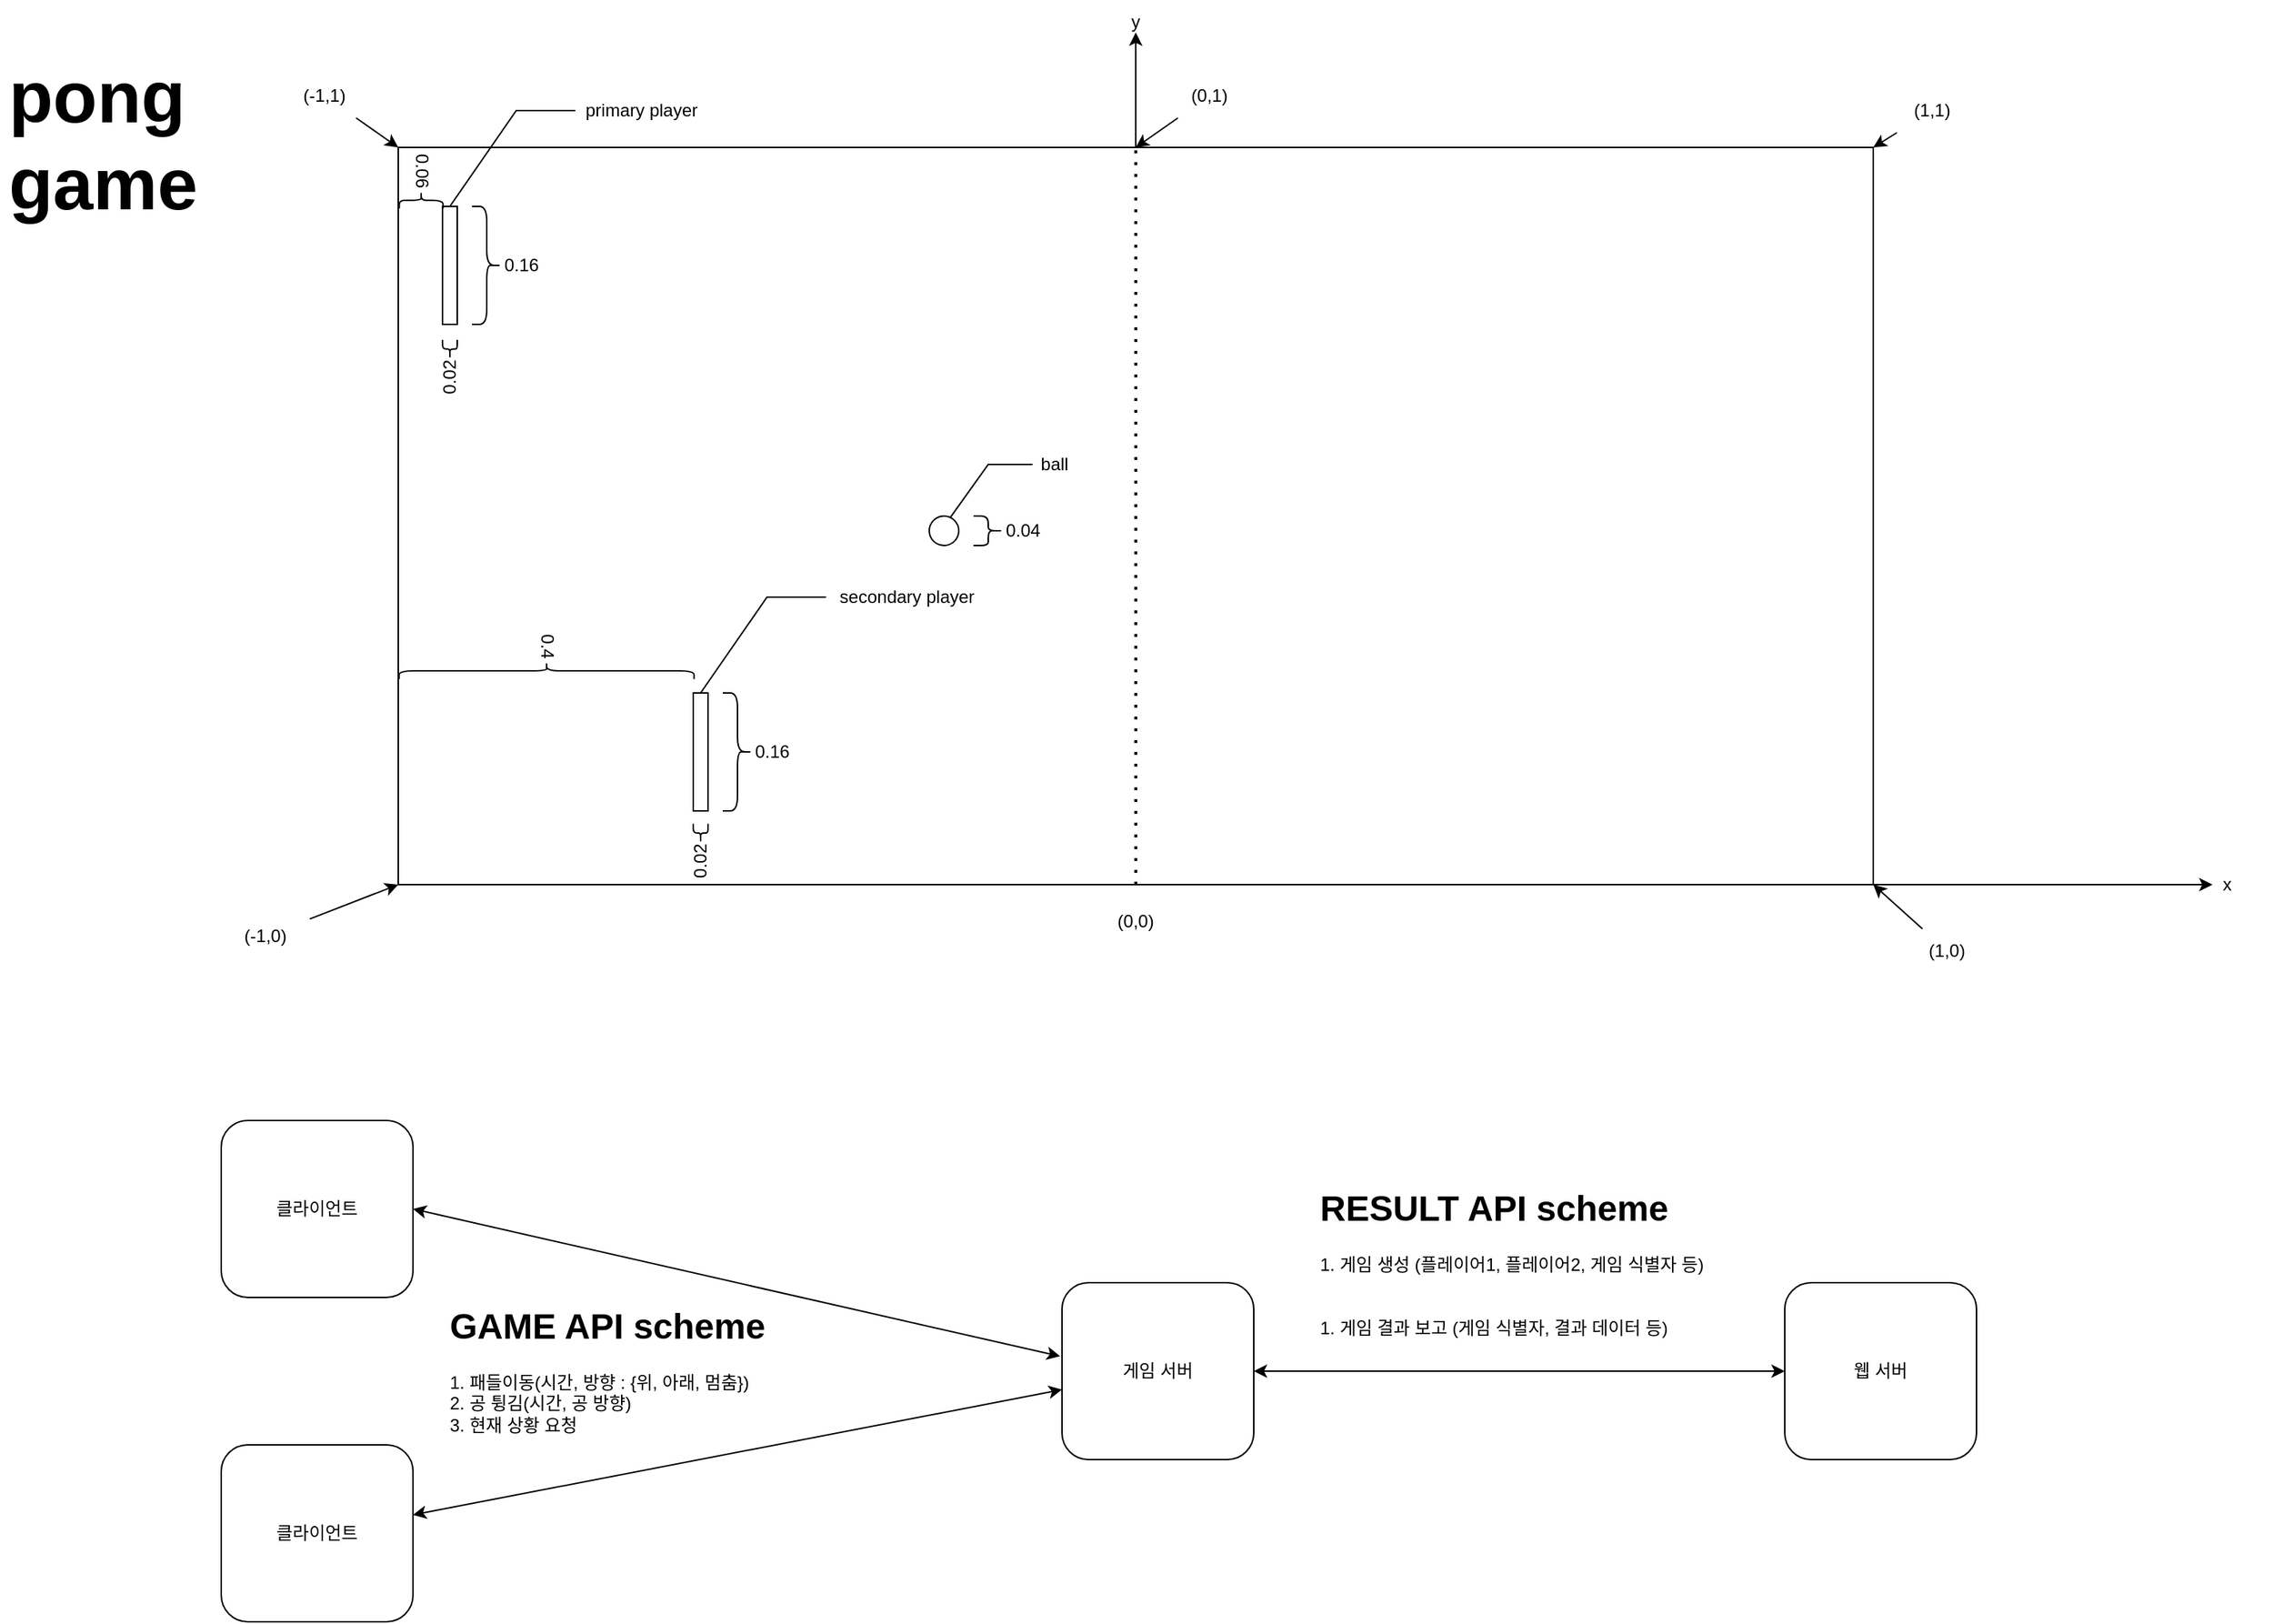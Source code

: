 <mxfile>
    <diagram id="X9YFU1M3zQTbdFv3TltE" name="pong 게임">
        <mxGraphModel dx="2534" dy="1231" grid="1" gridSize="10" guides="1" tooltips="1" connect="1" arrows="1" fold="1" page="1" pageScale="1" pageWidth="1600" pageHeight="1200" background="none" math="0" shadow="0">
            <root>
                <mxCell id="0"/>
                <mxCell id="1" parent="0"/>
                <mxCell id="3" value="" style="rounded=0;whiteSpace=wrap;html=1;container=1;collapsible=0;expand=0;resizable=0;rotatable=0;movable=0;" parent="1" vertex="1">
                    <mxGeometry x="300" y="100" width="1000" height="500" as="geometry">
                        <mxRectangle x="270" y="120" width="50" height="40" as="alternateBounds"/>
                    </mxGeometry>
                </mxCell>
                <mxCell id="6" value="" style="ellipse;whiteSpace=wrap;html=1;aspect=fixed;fillColor=#FFFFFF;" parent="3" vertex="1">
                    <mxGeometry x="360" y="250" width="20" height="20" as="geometry"/>
                </mxCell>
                <mxCell id="25" value="" style="rounded=0;whiteSpace=wrap;html=1;fillColor=#FFFFFF;" parent="3" vertex="1">
                    <mxGeometry x="30" y="40" width="10" height="80" as="geometry"/>
                </mxCell>
                <mxCell id="27" value="0.16" style="shape=curlyBracket;whiteSpace=wrap;html=1;rounded=1;flipH=1;labelPosition=right;verticalLabelPosition=middle;align=left;verticalAlign=middle;fillColor=#FFFFFF;" parent="3" vertex="1">
                    <mxGeometry x="50" y="40" width="20" height="80" as="geometry"/>
                </mxCell>
                <mxCell id="28" value="0.02" style="shape=curlyBracket;whiteSpace=wrap;html=1;rounded=1;labelPosition=left;verticalLabelPosition=middle;align=right;verticalAlign=middle;fillColor=#FFFFFF;rotation=-90;rotatable=1;enumerate=0;" parent="3" vertex="1">
                    <mxGeometry x="28.75" y="131.75" width="12.5" height="10" as="geometry"/>
                </mxCell>
                <mxCell id="30" value="0.04" style="shape=curlyBracket;whiteSpace=wrap;html=1;rounded=1;flipH=1;labelPosition=right;verticalLabelPosition=middle;align=left;verticalAlign=middle;fillColor=#FFFFFF;" parent="3" vertex="1">
                    <mxGeometry x="390" y="250" width="20" height="20" as="geometry"/>
                </mxCell>
                <mxCell id="34" value="0.06&lt;br&gt;" style="shape=curlyBracket;whiteSpace=wrap;html=1;rounded=1;labelPosition=left;verticalLabelPosition=middle;align=right;verticalAlign=middle;fillColor=#FFFFFF;rotation=90;rotatable=1;enumerate=0;" parent="3" vertex="1">
                    <mxGeometry x="9.96" y="21.01" width="11.16" height="29.69" as="geometry"/>
                </mxCell>
                <mxCell id="38" value="" style="rounded=0;whiteSpace=wrap;html=1;fillColor=#FFFFFF;" parent="3" vertex="1">
                    <mxGeometry x="200" y="370" width="10" height="80" as="geometry"/>
                </mxCell>
                <mxCell id="40" style="edgeStyle=none;html=1;entryX=0.5;entryY=0;entryDx=0;entryDy=0;endArrow=none;endFill=0;rounded=0;" parent="3" source="41" edge="1">
                    <mxGeometry relative="1" as="geometry">
                        <mxPoint x="205" y="370" as="targetPoint"/>
                        <Array as="points">
                            <mxPoint x="250" y="305"/>
                        </Array>
                    </mxGeometry>
                </mxCell>
                <mxCell id="41" value="secondary player" style="text;html=1;strokeColor=none;fillColor=none;align=center;verticalAlign=middle;whiteSpace=wrap;rounded=0;" parent="3" vertex="1">
                    <mxGeometry x="290" y="290" width="110" height="30" as="geometry"/>
                </mxCell>
                <mxCell id="42" value="0.16" style="shape=curlyBracket;whiteSpace=wrap;html=1;rounded=1;flipH=1;labelPosition=right;verticalLabelPosition=middle;align=left;verticalAlign=middle;fillColor=#FFFFFF;" parent="3" vertex="1">
                    <mxGeometry x="220" y="370" width="20" height="80" as="geometry"/>
                </mxCell>
                <mxCell id="43" value="0.02" style="shape=curlyBracket;whiteSpace=wrap;html=1;rounded=1;labelPosition=left;verticalLabelPosition=middle;align=right;verticalAlign=middle;fillColor=#FFFFFF;rotation=-90;rotatable=0;enumerate=0;expand=0;resizable=0;recursiveResize=1;cloneable=1;" parent="3" vertex="1">
                    <mxGeometry x="198.75" y="460" width="12.5" height="10" as="geometry"/>
                </mxCell>
                <mxCell id="45" value="0.4" style="shape=curlyBracket;whiteSpace=wrap;html=1;rounded=1;labelPosition=left;verticalLabelPosition=middle;align=right;verticalAlign=middle;fillColor=#FFFFFF;rotation=90;rotatable=1;enumerate=0;" parent="3" vertex="1">
                    <mxGeometry x="95" y="255" width="11.16" height="200" as="geometry"/>
                </mxCell>
                <mxCell id="46" style="edgeStyle=none;html=1;entryX=0.712;entryY=0.054;entryDx=0;entryDy=0;endArrow=none;endFill=0;rounded=0;entryPerimeter=0;" parent="3" source="47" target="6" edge="1">
                    <mxGeometry relative="1" as="geometry">
                        <mxPoint x="370" y="250" as="targetPoint"/>
                        <Array as="points">
                            <mxPoint x="400" y="215"/>
                        </Array>
                    </mxGeometry>
                </mxCell>
                <mxCell id="47" value="ball" style="text;html=1;strokeColor=none;fillColor=none;align=center;verticalAlign=middle;whiteSpace=wrap;rounded=0;" parent="3" vertex="1">
                    <mxGeometry x="430" y="200" width="30" height="30" as="geometry"/>
                </mxCell>
                <mxCell id="5" value="" style="endArrow=none;dashed=1;html=1;dashPattern=1 3;strokeWidth=2;exitX=0.5;exitY=1;exitDx=0;exitDy=0;entryX=0.5;entryY=0;entryDx=0;entryDy=0;" parent="1" source="3" target="3" edge="1">
                    <mxGeometry width="50" height="50" relative="1" as="geometry">
                        <mxPoint x="770" y="350" as="sourcePoint"/>
                        <mxPoint x="1210" y="690" as="targetPoint"/>
                    </mxGeometry>
                </mxCell>
                <mxCell id="9" style="edgeStyle=none;html=1;entryX=0;entryY=1;entryDx=0;entryDy=0;" parent="1" source="8" target="3" edge="1">
                    <mxGeometry relative="1" as="geometry"/>
                </mxCell>
                <mxCell id="8" value="(-1,0)" style="text;html=1;strokeColor=none;fillColor=none;align=center;verticalAlign=middle;whiteSpace=wrap;rounded=0;" parent="1" vertex="1">
                    <mxGeometry x="180" y="620" width="60" height="30" as="geometry"/>
                </mxCell>
                <mxCell id="10" value="(0,0)" style="text;html=1;strokeColor=none;fillColor=none;align=center;verticalAlign=middle;whiteSpace=wrap;rounded=0;" parent="1" vertex="1">
                    <mxGeometry x="770" y="610" width="60" height="30" as="geometry"/>
                </mxCell>
                <mxCell id="11" value="" style="endArrow=classic;html=1;exitX=0.5;exitY=1;exitDx=0;exitDy=0;" parent="1" source="3" edge="1">
                    <mxGeometry width="50" height="50" relative="1" as="geometry">
                        <mxPoint x="770" y="360" as="sourcePoint"/>
                        <mxPoint x="1530" y="600" as="targetPoint"/>
                    </mxGeometry>
                </mxCell>
                <mxCell id="12" value="" style="endArrow=classic;html=1;exitX=0.5;exitY=0;exitDx=0;exitDy=0;" parent="1" source="3" edge="1">
                    <mxGeometry width="50" height="50" relative="1" as="geometry">
                        <mxPoint x="810" y="610" as="sourcePoint"/>
                        <mxPoint x="800" y="22" as="targetPoint"/>
                    </mxGeometry>
                </mxCell>
                <mxCell id="13" value="x" style="text;html=1;strokeColor=none;fillColor=none;align=center;verticalAlign=middle;whiteSpace=wrap;rounded=0;" parent="1" vertex="1">
                    <mxGeometry x="1510" y="585" width="60" height="30" as="geometry"/>
                </mxCell>
                <mxCell id="14" value="y" style="text;html=1;strokeColor=none;fillColor=none;align=center;verticalAlign=middle;whiteSpace=wrap;rounded=0;" parent="1" vertex="1">
                    <mxGeometry x="770" width="60" height="30" as="geometry"/>
                </mxCell>
                <mxCell id="23" style="edgeStyle=none;html=1;entryX=1;entryY=0;entryDx=0;entryDy=0;" parent="1" source="15" target="3" edge="1">
                    <mxGeometry relative="1" as="geometry"/>
                </mxCell>
                <mxCell id="15" value="(1,1)" style="text;html=1;strokeColor=none;fillColor=none;align=center;verticalAlign=middle;whiteSpace=wrap;rounded=0;" parent="1" vertex="1">
                    <mxGeometry x="1310" y="60" width="60" height="30" as="geometry"/>
                </mxCell>
                <mxCell id="24" style="edgeStyle=none;html=1;entryX=0;entryY=0;entryDx=0;entryDy=0;" parent="1" source="16" target="3" edge="1">
                    <mxGeometry relative="1" as="geometry"/>
                </mxCell>
                <mxCell id="16" value="(-1,1)" style="text;html=1;strokeColor=none;fillColor=none;align=center;verticalAlign=middle;whiteSpace=wrap;rounded=0;" parent="1" vertex="1">
                    <mxGeometry x="220" y="50" width="60" height="30" as="geometry"/>
                </mxCell>
                <mxCell id="18" style="edgeStyle=none;html=1;" parent="1" source="17" edge="1">
                    <mxGeometry relative="1" as="geometry">
                        <mxPoint x="1300" y="600" as="targetPoint"/>
                    </mxGeometry>
                </mxCell>
                <mxCell id="17" value="(1,0)" style="text;html=1;strokeColor=none;fillColor=none;align=center;verticalAlign=middle;whiteSpace=wrap;rounded=0;" parent="1" vertex="1">
                    <mxGeometry x="1320" y="630" width="60" height="30" as="geometry"/>
                </mxCell>
                <mxCell id="20" style="edgeStyle=none;html=1;" parent="1" source="19" edge="1">
                    <mxGeometry relative="1" as="geometry">
                        <mxPoint x="800" y="100" as="targetPoint"/>
                    </mxGeometry>
                </mxCell>
                <mxCell id="19" value="(0,1)" style="text;html=1;strokeColor=none;fillColor=none;align=center;verticalAlign=middle;whiteSpace=wrap;rounded=0;" parent="1" vertex="1">
                    <mxGeometry x="820" y="50" width="60" height="30" as="geometry"/>
                </mxCell>
                <mxCell id="37" style="edgeStyle=none;html=1;entryX=0.5;entryY=0;entryDx=0;entryDy=0;endArrow=none;endFill=0;rounded=0;" parent="1" source="36" target="25" edge="1">
                    <mxGeometry relative="1" as="geometry">
                        <Array as="points">
                            <mxPoint x="380" y="75"/>
                        </Array>
                    </mxGeometry>
                </mxCell>
                <mxCell id="36" value="primary player" style="text;html=1;strokeColor=none;fillColor=none;align=center;verticalAlign=middle;whiteSpace=wrap;rounded=0;" parent="1" vertex="1">
                    <mxGeometry x="420" y="60" width="90" height="30" as="geometry"/>
                </mxCell>
                <mxCell id="60" value="&lt;h1&gt;GAME API scheme&lt;/h1&gt;&lt;div&gt;1. 패들이동(시간, 방향 : {위, 아래, 멈춤})&lt;/div&gt;&lt;div&gt;2. 공 튕김(시간, 공 방향)&lt;/div&gt;&lt;div&gt;3. 현재 상황 요청&lt;/div&gt;&lt;div&gt;&lt;br&gt;&lt;/div&gt;" style="text;html=1;strokeColor=none;fillColor=none;spacing=5;spacingTop=-20;whiteSpace=wrap;overflow=hidden;rounded=0;" parent="1" vertex="1">
                    <mxGeometry x="330" y="880" width="250" height="120" as="geometry"/>
                </mxCell>
                <mxCell id="61" value="클라이언트" style="rounded=1;whiteSpace=wrap;html=1;" parent="1" vertex="1">
                    <mxGeometry x="180" y="760" width="130" height="120" as="geometry"/>
                </mxCell>
                <mxCell id="62" style="edgeStyle=none;html=1;entryX=0;entryY=0.5;entryDx=0;entryDy=0;startArrow=classic;startFill=1;" parent="1" source="63" target="64" edge="1">
                    <mxGeometry relative="1" as="geometry"/>
                </mxCell>
                <mxCell id="63" value="게임 서버" style="rounded=1;whiteSpace=wrap;html=1;" parent="1" vertex="1">
                    <mxGeometry x="750" y="870" width="130" height="120" as="geometry"/>
                </mxCell>
                <mxCell id="64" value="웹 서버" style="rounded=1;whiteSpace=wrap;html=1;" parent="1" vertex="1">
                    <mxGeometry x="1240" y="870" width="130" height="120" as="geometry"/>
                </mxCell>
                <mxCell id="65" style="edgeStyle=none;html=1;startArrow=classic;startFill=1;" parent="1" source="66" target="63" edge="1">
                    <mxGeometry relative="1" as="geometry"/>
                </mxCell>
                <mxCell id="66" value="클라이언트" style="rounded=1;whiteSpace=wrap;html=1;" parent="1" vertex="1">
                    <mxGeometry x="180" y="980" width="130" height="120" as="geometry"/>
                </mxCell>
                <mxCell id="67" style="edgeStyle=none;html=1;startArrow=classic;startFill=1;exitX=1;exitY=0.5;exitDx=0;exitDy=0;entryX=-0.01;entryY=0.416;entryDx=0;entryDy=0;entryPerimeter=0;" parent="1" source="61" target="63" edge="1">
                    <mxGeometry relative="1" as="geometry">
                        <mxPoint x="320" y="1037.456" as="sourcePoint"/>
                        <mxPoint x="760" y="952.544" as="targetPoint"/>
                    </mxGeometry>
                </mxCell>
                <mxCell id="68" value="&lt;h1&gt;RESULT API scheme&lt;/h1&gt;&lt;div&gt;1. 게임 생성 (플레이어1, 플레이어2, 게임 식별자 등)&lt;/div&gt;&lt;div&gt;&lt;br&gt;&lt;/div&gt;&lt;div&gt;&lt;br&gt;&lt;/div&gt;&lt;div&gt;1. 게임 결과 보고 (게임 식별자, 결과 데이터 등)&lt;/div&gt;" style="text;html=1;strokeColor=none;fillColor=none;spacing=5;spacingTop=-20;whiteSpace=wrap;overflow=hidden;rounded=0;" parent="1" vertex="1">
                    <mxGeometry x="920" y="800" width="290" height="120" as="geometry"/>
                </mxCell>
                <mxCell id="69" value="&lt;font style=&quot;font-size: 49px;&quot;&gt;&lt;b&gt;pong&lt;br&gt;game&lt;/b&gt;&lt;/font&gt;" style="text;strokeColor=none;fillColor=none;align=left;verticalAlign=middle;spacingLeft=4;spacingRight=4;overflow=hidden;points=[[0,0.5],[1,0.5]];portConstraint=eastwest;rotatable=0;whiteSpace=wrap;html=1;" parent="1" vertex="1">
                    <mxGeometry x="30" y="20" width="150" height="150" as="geometry"/>
                </mxCell>
            </root>
        </mxGraphModel>
    </diagram>
    <diagram id="ca_aAwq-7KcnAU3wva2U" name="페이지-2">
        <mxGraphModel dx="1774" dy="862" grid="1" gridSize="10" guides="1" tooltips="1" connect="1" arrows="1" fold="1" page="1" pageScale="1" pageWidth="1600" pageHeight="1200" math="0" shadow="0">
            <root>
                <mxCell id="0"/>
                <mxCell id="1" parent="0"/>
                <mxCell id="wrJQAMFwZ7wzQ0r5Eu7k-1" value="&lt;font style=&quot;font-size: 49px;&quot;&gt;&lt;b&gt;pong game&lt;br&gt;상태 다이어그램&lt;br&gt;&lt;/b&gt;&lt;/font&gt;" style="text;strokeColor=none;fillColor=none;align=left;verticalAlign=middle;spacingLeft=4;spacingRight=4;overflow=hidden;points=[[0,0.5],[1,0.5]];portConstraint=eastwest;rotatable=0;whiteSpace=wrap;html=1;" parent="1" vertex="1">
                    <mxGeometry x="30" y="20" width="330" height="150" as="geometry"/>
                </mxCell>
                <mxCell id="wrJQAMFwZ7wzQ0r5Eu7k-6" value="게임 서버" style="rounded=0;whiteSpace=wrap;html=1;fontSize=19;container=1;collapsible=0;align=left;verticalAlign=top;horizontal=1;" parent="1" vertex="1">
                    <mxGeometry x="580" y="260" width="530" height="500" as="geometry"/>
                </mxCell>
                <mxCell id="Sps-kp6j8fGS_Ys6VKAJ-1" value="게임 진행" style="rounded=1;whiteSpace=wrap;html=1;" parent="wrJQAMFwZ7wzQ0r5Eu7k-6" vertex="1">
                    <mxGeometry x="205.161" y="172.727" width="102.581" height="63.636" as="geometry"/>
                </mxCell>
                <mxCell id="wrJQAMFwZ7wzQ0r5Eu7k-2" value="게임 준비" style="rounded=1;whiteSpace=wrap;html=1;" parent="wrJQAMFwZ7wzQ0r5Eu7k-6" vertex="1">
                    <mxGeometry x="34.194" y="172.727" width="102.581" height="63.636" as="geometry"/>
                </mxCell>
                <mxCell id="wrJQAMFwZ7wzQ0r5Eu7k-3" value="게임 완료" style="rounded=1;whiteSpace=wrap;html=1;" parent="wrJQAMFwZ7wzQ0r5Eu7k-6" vertex="1">
                    <mxGeometry x="384.677" y="172.727" width="102.581" height="63.636" as="geometry"/>
                </mxCell>
                <mxCell id="wrJQAMFwZ7wzQ0r5Eu7k-4" value="게임 일시중지" style="rounded=1;whiteSpace=wrap;html=1;" parent="wrJQAMFwZ7wzQ0r5Eu7k-6" vertex="1">
                    <mxGeometry x="205.161" y="295.455" width="102.581" height="63.636" as="geometry"/>
                </mxCell>
                <mxCell id="wrJQAMFwZ7wzQ0r5Eu7k-7" value="게임 서버" style="rounded=0;whiteSpace=wrap;html=1;fontSize=19;container=1;collapsible=0;align=left;verticalAlign=top;horizontal=1;" parent="1" vertex="1">
                    <mxGeometry x="20" y="260" width="530" height="500" as="geometry"/>
                </mxCell>
                <mxCell id="wrJQAMFwZ7wzQ0r5Eu7k-8" value="게임 진행" style="rounded=1;whiteSpace=wrap;html=1;" parent="wrJQAMFwZ7wzQ0r5Eu7k-7" vertex="1">
                    <mxGeometry x="205.161" y="172.727" width="102.581" height="63.636" as="geometry"/>
                </mxCell>
                <mxCell id="wrJQAMFwZ7wzQ0r5Eu7k-9" value="게임 준비" style="rounded=1;whiteSpace=wrap;html=1;" parent="wrJQAMFwZ7wzQ0r5Eu7k-7" vertex="1">
                    <mxGeometry x="34.194" y="172.727" width="102.581" height="63.636" as="geometry"/>
                </mxCell>
                <mxCell id="wrJQAMFwZ7wzQ0r5Eu7k-10" value="게임 완료" style="rounded=1;whiteSpace=wrap;html=1;" parent="wrJQAMFwZ7wzQ0r5Eu7k-7" vertex="1">
                    <mxGeometry x="384.677" y="172.727" width="102.581" height="63.636" as="geometry"/>
                </mxCell>
                <mxCell id="wrJQAMFwZ7wzQ0r5Eu7k-11" value="게임 일시중지" style="rounded=1;whiteSpace=wrap;html=1;" parent="wrJQAMFwZ7wzQ0r5Eu7k-7" vertex="1">
                    <mxGeometry x="205.161" y="295.455" width="102.581" height="63.636" as="geometry"/>
                </mxCell>
                <mxCell id="wrJQAMFwZ7wzQ0r5Eu7k-12" value="웹서버" style="rounded=0;whiteSpace=wrap;html=1;fontSize=19;container=1;collapsible=0;align=left;verticalAlign=top;horizontal=1;" parent="1" vertex="1">
                    <mxGeometry x="1130" y="260" width="530" height="500" as="geometry"/>
                </mxCell>
                <mxCell id="wrJQAMFwZ7wzQ0r5Eu7k-14" value="게임 생성" style="rounded=1;whiteSpace=wrap;html=1;" parent="wrJQAMFwZ7wzQ0r5Eu7k-12" vertex="1">
                    <mxGeometry x="34.194" y="172.727" width="102.581" height="63.636" as="geometry"/>
                </mxCell>
                <mxCell id="wrJQAMFwZ7wzQ0r5Eu7k-16" value="게임 종료" style="rounded=1;whiteSpace=wrap;html=1;" parent="wrJQAMFwZ7wzQ0r5Eu7k-12" vertex="1">
                    <mxGeometry x="34.191" y="295.455" width="102.581" height="63.636" as="geometry"/>
                </mxCell>
            </root>
        </mxGraphModel>
    </diagram>
    <diagram id="cKjNJEI_JPijRERl9RBU" name="pong game 좌표계">
        <mxGraphModel dx="1774" dy="862" grid="1" gridSize="10" guides="1" tooltips="1" connect="1" arrows="1" fold="1" page="1" pageScale="1" pageWidth="1600" pageHeight="1200" math="0" shadow="0">
            <root>
                <mxCell id="0"/>
                <mxCell id="1" parent="0"/>
                <mxCell id="5qYnqCfXjX5k3qRVBmzN-1" value="&lt;font style=&quot;font-size: 49px;&quot;&gt;&lt;b&gt;pong game&lt;br&gt;좌표계&lt;br&gt;&lt;/b&gt;&lt;/font&gt;" style="text;strokeColor=none;fillColor=none;align=left;verticalAlign=middle;spacingLeft=4;spacingRight=4;overflow=hidden;points=[[0,0.5],[1,0.5]];portConstraint=eastwest;rotatable=0;whiteSpace=wrap;html=1;" parent="1" vertex="1">
                    <mxGeometry x="30" y="20" width="330" height="150" as="geometry"/>
                </mxCell>
                <mxCell id="LkHLdnh0RMzw2wmdkYhH-1" value="x" style="text;html=1;strokeColor=none;fillColor=none;align=center;verticalAlign=middle;whiteSpace=wrap;rounded=0;fontSize=34;" parent="1" vertex="1">
                    <mxGeometry x="1470" y="495" width="60" height="45" as="geometry"/>
                </mxCell>
                <mxCell id="LkHLdnh0RMzw2wmdkYhH-2" value="y" style="text;html=1;strokeColor=none;fillColor=none;align=center;verticalAlign=middle;whiteSpace=wrap;rounded=0;fontSize=34;" parent="1" vertex="1">
                    <mxGeometry x="730" y="25" width="60" height="50" as="geometry"/>
                </mxCell>
                <mxCell id="LkHLdnh0RMzw2wmdkYhH-3" value="" style="rounded=0;whiteSpace=wrap;html=1;fontSize=19;labelBackgroundColor=none;fillColor=#403152;fillStyle=solid;container=1;collapsible=0;strokeWidth=3;perimeterSpacing=0;" parent="1" vertex="1">
                    <mxGeometry x="680" y="440" width="160" height="80" as="geometry"/>
                </mxCell>
                <mxCell id="LkHLdnh0RMzw2wmdkYhH-4" value="" style="rounded=0;whiteSpace=wrap;html=1;labelBackgroundColor=none;fillStyle=solid;fontSize=19;fillColor=#DBD9DA;gradientColor=none;" parent="LkHLdnh0RMzw2wmdkYhH-3" vertex="1">
                    <mxGeometry x="10" y="10" width="10" height="30" as="geometry"/>
                </mxCell>
                <mxCell id="LkHLdnh0RMzw2wmdkYhH-5" value="" style="ellipse;whiteSpace=wrap;html=1;aspect=fixed;labelBackgroundColor=none;fillStyle=solid;fontSize=19;fillColor=#DBD9DA;gradientColor=none;" parent="LkHLdnh0RMzw2wmdkYhH-3" vertex="1">
                    <mxGeometry x="100" y="60" width="10" height="10" as="geometry"/>
                </mxCell>
                <mxCell id="LkHLdnh0RMzw2wmdkYhH-6" value="" style="rounded=0;whiteSpace=wrap;html=1;labelBackgroundColor=none;fillStyle=solid;fontSize=19;fillColor=#DB9398;gradientColor=none;" parent="LkHLdnh0RMzw2wmdkYhH-3" vertex="1">
                    <mxGeometry x="140" y="25" width="10" height="30" as="geometry"/>
                </mxCell>
                <mxCell id="LkHLdnh0RMzw2wmdkYhH-7" value="" style="rounded=0;whiteSpace=wrap;html=1;fontSize=19;labelBackgroundColor=none;fillColor=#693567;fillStyle=hatch;container=1;collapsible=0;strokeWidth=3;" parent="1" vertex="1">
                    <mxGeometry x="680" y="520" width="160" height="80" as="geometry"/>
                </mxCell>
                <mxCell id="LkHLdnh0RMzw2wmdkYhH-8" value="" style="rounded=0;whiteSpace=wrap;html=1;labelBackgroundColor=none;fillStyle=solid;fontSize=19;fillColor=#DBD9DA;gradientColor=none;" parent="LkHLdnh0RMzw2wmdkYhH-7" vertex="1">
                    <mxGeometry x="10" y="40" width="10" height="30.0" as="geometry"/>
                </mxCell>
                <mxCell id="LkHLdnh0RMzw2wmdkYhH-9" value="" style="ellipse;whiteSpace=wrap;html=1;aspect=fixed;labelBackgroundColor=none;fillStyle=solid;fontSize=19;fillColor=#DBD9DA;gradientColor=none;" parent="LkHLdnh0RMzw2wmdkYhH-7" vertex="1">
                    <mxGeometry x="100" y="10.0" width="9.375" height="9.375" as="geometry"/>
                </mxCell>
                <mxCell id="LkHLdnh0RMzw2wmdkYhH-10" value="" style="rounded=0;whiteSpace=wrap;html=1;labelBackgroundColor=none;fillStyle=solid;fontSize=19;fillColor=#DB9398;gradientColor=none;" parent="LkHLdnh0RMzw2wmdkYhH-7" vertex="1">
                    <mxGeometry x="140" y="25.0" width="10" height="30.0" as="geometry"/>
                </mxCell>
                <mxCell id="LkHLdnh0RMzw2wmdkYhH-319" value="O" style="text;html=1;strokeColor=none;fillColor=none;align=center;verticalAlign=middle;whiteSpace=wrap;rounded=0;labelBackgroundColor=none;fillStyle=solid;fontSize=31;" parent="LkHLdnh0RMzw2wmdkYhH-7" vertex="1">
                    <mxGeometry x="40" y="-0.31" width="40" height="40.31" as="geometry"/>
                </mxCell>
                <mxCell id="LkHLdnh0RMzw2wmdkYhH-180" value="" style="rounded=0;whiteSpace=wrap;html=1;fontSize=19;labelBackgroundColor=none;fillColor=#8F5069;fillStyle=hatch;container=1;collapsible=0;" parent="1" vertex="1">
                    <mxGeometry x="680" y="280" width="160" height="80" as="geometry"/>
                </mxCell>
                <mxCell id="LkHLdnh0RMzw2wmdkYhH-181" value="" style="rounded=0;whiteSpace=wrap;html=1;labelBackgroundColor=none;fillStyle=solid;fontSize=19;fillColor=#DBD9DA;gradientColor=none;" parent="LkHLdnh0RMzw2wmdkYhH-180" vertex="1">
                    <mxGeometry x="10" y="10" width="10" height="30" as="geometry"/>
                </mxCell>
                <mxCell id="LkHLdnh0RMzw2wmdkYhH-182" value="" style="ellipse;whiteSpace=wrap;html=1;aspect=fixed;labelBackgroundColor=none;fillStyle=solid;fontSize=19;fillColor=#DBD9DA;gradientColor=none;" parent="LkHLdnh0RMzw2wmdkYhH-180" vertex="1">
                    <mxGeometry x="100" y="60" width="10" height="10" as="geometry"/>
                </mxCell>
                <mxCell id="LkHLdnh0RMzw2wmdkYhH-183" value="" style="rounded=0;whiteSpace=wrap;html=1;labelBackgroundColor=none;fillStyle=solid;fontSize=19;fillColor=#dc9398;gradientColor=none;" parent="LkHLdnh0RMzw2wmdkYhH-180" vertex="1">
                    <mxGeometry x="140" y="25" width="10" height="30" as="geometry"/>
                </mxCell>
                <mxCell id="LkHLdnh0RMzw2wmdkYhH-184" value="" style="rounded=0;whiteSpace=wrap;html=1;fontSize=19;labelBackgroundColor=none;fillColor=#8F5069;fillStyle=hatch;container=1;collapsible=0;" parent="1" vertex="1">
                    <mxGeometry x="680" y="360" width="160" height="80" as="geometry"/>
                </mxCell>
                <mxCell id="LkHLdnh0RMzw2wmdkYhH-185" value="" style="rounded=0;whiteSpace=wrap;html=1;labelBackgroundColor=none;fillStyle=solid;fontSize=19;fillColor=#DBD9DA;gradientColor=none;" parent="LkHLdnh0RMzw2wmdkYhH-184" vertex="1">
                    <mxGeometry x="10" y="40" width="10" height="30.0" as="geometry"/>
                </mxCell>
                <mxCell id="LkHLdnh0RMzw2wmdkYhH-186" value="" style="ellipse;whiteSpace=wrap;html=1;aspect=fixed;labelBackgroundColor=none;fillStyle=solid;fontSize=19;fillColor=#DBD9DA;gradientColor=none;" parent="LkHLdnh0RMzw2wmdkYhH-184" vertex="1">
                    <mxGeometry x="100" y="10.0" width="9.375" height="9.375" as="geometry"/>
                </mxCell>
                <mxCell id="LkHLdnh0RMzw2wmdkYhH-187" value="" style="rounded=0;whiteSpace=wrap;html=1;labelBackgroundColor=none;fillStyle=solid;fontSize=19;fillColor=#dc9398;gradientColor=none;" parent="LkHLdnh0RMzw2wmdkYhH-184" vertex="1">
                    <mxGeometry x="140" y="25.0" width="10" height="30.0" as="geometry"/>
                </mxCell>
                <mxCell id="LkHLdnh0RMzw2wmdkYhH-230" value="" style="rounded=0;whiteSpace=wrap;html=1;fontSize=19;labelBackgroundColor=none;fillColor=#8F5069;fillStyle=hatch;container=1;collapsible=0;" parent="1" vertex="1">
                    <mxGeometry x="680" y="600" width="160" height="80" as="geometry"/>
                </mxCell>
                <mxCell id="LkHLdnh0RMzw2wmdkYhH-231" value="" style="rounded=0;whiteSpace=wrap;html=1;labelBackgroundColor=none;fillStyle=solid;fontSize=19;fillColor=#DBD9DA;gradientColor=none;" parent="LkHLdnh0RMzw2wmdkYhH-230" vertex="1">
                    <mxGeometry x="10" y="10" width="10" height="30" as="geometry"/>
                </mxCell>
                <mxCell id="LkHLdnh0RMzw2wmdkYhH-232" value="" style="ellipse;whiteSpace=wrap;html=1;aspect=fixed;labelBackgroundColor=none;fillStyle=solid;fontSize=19;fillColor=#DBD9DA;gradientColor=none;" parent="LkHLdnh0RMzw2wmdkYhH-230" vertex="1">
                    <mxGeometry x="100" y="60" width="10" height="10" as="geometry"/>
                </mxCell>
                <mxCell id="LkHLdnh0RMzw2wmdkYhH-233" value="" style="rounded=0;whiteSpace=wrap;html=1;labelBackgroundColor=none;fillStyle=solid;fontSize=19;fillColor=#dc9398;gradientColor=none;" parent="LkHLdnh0RMzw2wmdkYhH-230" vertex="1">
                    <mxGeometry x="140" y="25" width="10" height="30" as="geometry"/>
                </mxCell>
                <mxCell id="LkHLdnh0RMzw2wmdkYhH-234" value="" style="rounded=0;whiteSpace=wrap;html=1;fontSize=19;labelBackgroundColor=none;fillColor=#8F5069;fillStyle=hatch;container=1;collapsible=0;" parent="1" vertex="1">
                    <mxGeometry x="680" y="680" width="160" height="80" as="geometry"/>
                </mxCell>
                <mxCell id="LkHLdnh0RMzw2wmdkYhH-235" value="" style="rounded=0;whiteSpace=wrap;html=1;labelBackgroundColor=none;fillStyle=solid;fontSize=19;fillColor=#DBD9DA;gradientColor=none;" parent="LkHLdnh0RMzw2wmdkYhH-234" vertex="1">
                    <mxGeometry x="10" y="40" width="10" height="30.0" as="geometry"/>
                </mxCell>
                <mxCell id="LkHLdnh0RMzw2wmdkYhH-236" value="" style="ellipse;whiteSpace=wrap;html=1;aspect=fixed;labelBackgroundColor=none;fillStyle=solid;fontSize=19;fillColor=#DBD9DA;gradientColor=none;" parent="LkHLdnh0RMzw2wmdkYhH-234" vertex="1">
                    <mxGeometry x="100" y="10.0" width="9.375" height="9.375" as="geometry"/>
                </mxCell>
                <mxCell id="LkHLdnh0RMzw2wmdkYhH-237" value="" style="rounded=0;whiteSpace=wrap;html=1;labelBackgroundColor=none;fillStyle=solid;fontSize=19;fillColor=#dc9398;gradientColor=none;" parent="LkHLdnh0RMzw2wmdkYhH-234" vertex="1">
                    <mxGeometry x="140" y="25.0" width="10" height="30.0" as="geometry"/>
                </mxCell>
                <mxCell id="LkHLdnh0RMzw2wmdkYhH-318" value="" style="endArrow=classic;html=1;fontSize=19;entryX=0;entryY=0;entryDx=0;entryDy=0;exitX=0;exitY=0.5;exitDx=0;exitDy=0;" parent="1" source="LkHLdnh0RMzw2wmdkYhH-320" edge="1">
                    <mxGeometry width="50" height="50" relative="1" as="geometry">
                        <mxPoint x="1270" y="630" as="sourcePoint"/>
                        <mxPoint x="840" y="520.0" as="targetPoint"/>
                    </mxGeometry>
                </mxCell>
                <mxCell id="LkHLdnh0RMzw2wmdkYhH-320" value="(1,0)" style="text;html=1;strokeColor=none;fillColor=none;align=center;verticalAlign=middle;whiteSpace=wrap;rounded=0;labelBackgroundColor=none;fillStyle=solid;fontSize=31;" parent="1" vertex="1">
                    <mxGeometry x="1250" y="680" width="60" height="30" as="geometry"/>
                </mxCell>
                <mxCell id="LkHLdnh0RMzw2wmdkYhH-322" style="edgeStyle=none;html=1;entryX=1;entryY=0;entryDx=0;entryDy=0;strokeWidth=1;fontSize=31;" parent="1" source="LkHLdnh0RMzw2wmdkYhH-321" target="LkHLdnh0RMzw2wmdkYhH-3" edge="1">
                    <mxGeometry relative="1" as="geometry"/>
                </mxCell>
                <mxCell id="LkHLdnh0RMzw2wmdkYhH-321" value="(1,1)" style="text;html=1;strokeColor=none;fillColor=none;align=center;verticalAlign=middle;whiteSpace=wrap;rounded=0;labelBackgroundColor=none;fillStyle=solid;fontSize=31;" parent="1" vertex="1">
                    <mxGeometry x="970" y="110" width="60" height="30" as="geometry"/>
                </mxCell>
                <mxCell id="Eylq4QDpo2vBUsd32Ho0-1" style="edgeStyle=none;html=1;entryX=0;entryY=0;entryDx=0;entryDy=0;strokeWidth=1;fontSize=34;" parent="1" source="LkHLdnh0RMzw2wmdkYhH-323" target="LkHLdnh0RMzw2wmdkYhH-3" edge="1">
                    <mxGeometry relative="1" as="geometry"/>
                </mxCell>
                <mxCell id="LkHLdnh0RMzw2wmdkYhH-323" value="(-1,1)" style="text;html=1;strokeColor=none;fillColor=none;align=center;verticalAlign=middle;whiteSpace=wrap;rounded=0;labelBackgroundColor=none;fillStyle=solid;fontSize=31;" parent="1" vertex="1">
                    <mxGeometry x="210" y="210" width="60" height="30" as="geometry"/>
                </mxCell>
                <mxCell id="LkHLdnh0RMzw2wmdkYhH-326" style="edgeStyle=none;html=1;entryX=1;entryY=0;entryDx=0;entryDy=0;strokeWidth=1;fontSize=31;" parent="1" source="LkHLdnh0RMzw2wmdkYhH-325" edge="1">
                    <mxGeometry relative="1" as="geometry">
                        <mxPoint x="680" y="520.0" as="targetPoint"/>
                    </mxGeometry>
                </mxCell>
                <mxCell id="LkHLdnh0RMzw2wmdkYhH-325" value="(-1,0)" style="text;html=1;strokeColor=none;fillColor=none;align=center;verticalAlign=middle;whiteSpace=wrap;rounded=0;labelBackgroundColor=none;fillStyle=solid;fontSize=31;" parent="1" vertex="1">
                    <mxGeometry x="200" y="610" width="60" height="30" as="geometry"/>
                </mxCell>
                <mxCell id="5qYnqCfXjX5k3qRVBmzN-2" value="" style="endArrow=classic;html=1;fontSize=19;startArrow=none;strokeWidth=3;" parent="1" edge="1">
                    <mxGeometry width="50" height="50" relative="1" as="geometry">
                        <mxPoint x="760" y="840" as="sourcePoint"/>
                        <mxPoint x="760" y="80" as="targetPoint"/>
                    </mxGeometry>
                </mxCell>
                <mxCell id="5qYnqCfXjX5k3qRVBmzN-3" value="" style="endArrow=classic;html=1;fontSize=19;strokeWidth=3;" parent="1" edge="1">
                    <mxGeometry width="50" height="50" relative="1" as="geometry">
                        <mxPoint x="40" y="520" as="sourcePoint"/>
                        <mxPoint x="1480" y="520" as="targetPoint"/>
                    </mxGeometry>
                </mxCell>
                <mxCell id="LkHLdnh0RMzw2wmdkYhH-327" value="" style="rounded=0;whiteSpace=wrap;html=1;fontSize=19;labelBackgroundColor=none;fillColor=#8F5069;fillStyle=hatch;container=1;collapsible=0;" parent="1" vertex="1">
                    <mxGeometry x="1250" y="990" width="160" height="80" as="geometry"/>
                </mxCell>
                <mxCell id="LkHLdnh0RMzw2wmdkYhH-328" value="" style="rounded=0;whiteSpace=wrap;html=1;labelBackgroundColor=none;fillStyle=solid;fontSize=19;fillColor=#DBD9DA;gradientColor=none;" parent="LkHLdnh0RMzw2wmdkYhH-327" vertex="1">
                    <mxGeometry x="10" y="10" width="10" height="30" as="geometry"/>
                </mxCell>
                <mxCell id="LkHLdnh0RMzw2wmdkYhH-329" value="" style="ellipse;whiteSpace=wrap;html=1;aspect=fixed;labelBackgroundColor=none;fillStyle=solid;fontSize=19;fillColor=#DBD9DA;gradientColor=none;" parent="LkHLdnh0RMzw2wmdkYhH-327" vertex="1">
                    <mxGeometry x="100" y="60" width="10" height="10" as="geometry"/>
                </mxCell>
                <mxCell id="LkHLdnh0RMzw2wmdkYhH-330" value="" style="rounded=0;whiteSpace=wrap;html=1;labelBackgroundColor=none;fillStyle=solid;fontSize=19;fillColor=#dc9398;gradientColor=none;" parent="LkHLdnh0RMzw2wmdkYhH-327" vertex="1">
                    <mxGeometry x="140" y="25" width="10" height="30" as="geometry"/>
                </mxCell>
                <mxCell id="LkHLdnh0RMzw2wmdkYhH-331" value="" style="rounded=0;whiteSpace=wrap;html=1;fontSize=19;labelBackgroundColor=none;fillColor=#8F5069;fillStyle=hatch;container=1;collapsible=0;" parent="1" vertex="1">
                    <mxGeometry x="1250" y="1070" width="160" height="80" as="geometry"/>
                </mxCell>
                <mxCell id="LkHLdnh0RMzw2wmdkYhH-332" value="" style="rounded=0;whiteSpace=wrap;html=1;labelBackgroundColor=none;fillStyle=solid;fontSize=19;fillColor=#DBD9DA;gradientColor=none;" parent="LkHLdnh0RMzw2wmdkYhH-331" vertex="1">
                    <mxGeometry x="10" y="40" width="10" height="30.0" as="geometry"/>
                </mxCell>
                <mxCell id="LkHLdnh0RMzw2wmdkYhH-333" value="" style="ellipse;whiteSpace=wrap;html=1;aspect=fixed;labelBackgroundColor=none;fillStyle=solid;fontSize=19;fillColor=#DBD9DA;gradientColor=none;" parent="LkHLdnh0RMzw2wmdkYhH-331" vertex="1">
                    <mxGeometry x="100" y="10.0" width="9.375" height="9.375" as="geometry"/>
                </mxCell>
                <mxCell id="LkHLdnh0RMzw2wmdkYhH-334" value="" style="rounded=0;whiteSpace=wrap;html=1;labelBackgroundColor=none;fillStyle=solid;fontSize=19;fillColor=#dc9398;gradientColor=none;" parent="LkHLdnh0RMzw2wmdkYhH-331" vertex="1">
                    <mxGeometry x="140" y="25.0" width="10" height="30.0" as="geometry"/>
                </mxCell>
                <mxCell id="LkHLdnh0RMzw2wmdkYhH-335" value="" style="rounded=0;whiteSpace=wrap;html=1;fontSize=19;labelBackgroundColor=none;fillColor=#8F5069;fillStyle=hatch;container=1;collapsible=0;" parent="1" vertex="1">
                    <mxGeometry x="1410" y="990" width="160" height="80" as="geometry"/>
                </mxCell>
                <mxCell id="LkHLdnh0RMzw2wmdkYhH-336" value="" style="rounded=0;whiteSpace=wrap;html=1;labelBackgroundColor=none;fillStyle=solid;fontSize=19;fillColor=#DBD9DA;gradientColor=none;" parent="LkHLdnh0RMzw2wmdkYhH-335" vertex="1">
                    <mxGeometry x="140" y="10" width="10" height="30" as="geometry"/>
                </mxCell>
                <mxCell id="LkHLdnh0RMzw2wmdkYhH-337" value="" style="ellipse;whiteSpace=wrap;html=1;aspect=fixed;labelBackgroundColor=none;fillStyle=solid;fontSize=19;fillColor=#DBD9DA;gradientColor=none;" parent="LkHLdnh0RMzw2wmdkYhH-335" vertex="1">
                    <mxGeometry x="60" y="60" width="10" height="10" as="geometry"/>
                </mxCell>
                <mxCell id="LkHLdnh0RMzw2wmdkYhH-338" value="" style="rounded=0;whiteSpace=wrap;html=1;labelBackgroundColor=none;fillStyle=solid;fontSize=19;fillColor=#dc9398;gradientColor=none;" parent="LkHLdnh0RMzw2wmdkYhH-335" vertex="1">
                    <mxGeometry x="10" y="25" width="10" height="30" as="geometry"/>
                </mxCell>
                <mxCell id="LkHLdnh0RMzw2wmdkYhH-339" value="" style="rounded=0;whiteSpace=wrap;html=1;fontSize=19;labelBackgroundColor=none;fillColor=#8F5069;fillStyle=hatch;container=1;collapsible=0;" parent="1" vertex="1">
                    <mxGeometry x="1410" y="1070" width="160" height="80" as="geometry"/>
                </mxCell>
                <mxCell id="LkHLdnh0RMzw2wmdkYhH-340" value="" style="rounded=0;whiteSpace=wrap;html=1;labelBackgroundColor=none;fillStyle=solid;fontSize=19;fillColor=#DBD9DA;gradientColor=none;" parent="LkHLdnh0RMzw2wmdkYhH-339" vertex="1">
                    <mxGeometry x="140" y="40" width="10" height="30.0" as="geometry"/>
                </mxCell>
                <mxCell id="LkHLdnh0RMzw2wmdkYhH-341" value="" style="ellipse;whiteSpace=wrap;html=1;aspect=fixed;labelBackgroundColor=none;fillStyle=solid;fontSize=19;fillColor=#DBD9DA;gradientColor=none;" parent="LkHLdnh0RMzw2wmdkYhH-339" vertex="1">
                    <mxGeometry x="60" y="10.0" width="9.375" height="9.375" as="geometry"/>
                </mxCell>
                <mxCell id="LkHLdnh0RMzw2wmdkYhH-342" value="" style="rounded=0;whiteSpace=wrap;html=1;labelBackgroundColor=none;fillStyle=solid;fontSize=19;fillColor=#dc9398;gradientColor=none;" parent="LkHLdnh0RMzw2wmdkYhH-339" vertex="1">
                    <mxGeometry x="10" y="25.0" width="10" height="30.0" as="geometry"/>
                </mxCell>
            </root>
        </mxGraphModel>
    </diagram>
    <diagram name="pong game 좌표계 : 공의 이동방향 " id="9zDRe7eZPIrnCutnycpC">
        <mxGraphModel dx="1774" dy="862" grid="1" gridSize="10" guides="1" tooltips="1" connect="1" arrows="1" fold="1" page="1" pageScale="1" pageWidth="1600" pageHeight="1200" math="1" shadow="0">
            <root>
                <mxCell id="1CqgnF9wyETxFuR-4U4P-0"/>
                <mxCell id="1CqgnF9wyETxFuR-4U4P-1" parent="1CqgnF9wyETxFuR-4U4P-0"/>
                <mxCell id="1CqgnF9wyETxFuR-4U4P-2" value="&lt;font style=&quot;font-size: 49px;&quot;&gt;&lt;b&gt;pong game&lt;br&gt;좌표계&lt;br&gt;&lt;/b&gt;&lt;/font&gt;" style="text;strokeColor=none;fillColor=none;align=left;verticalAlign=middle;spacingLeft=4;spacingRight=4;overflow=hidden;points=[[0,0.5],[1,0.5]];portConstraint=eastwest;rotatable=0;whiteSpace=wrap;html=1;" parent="1CqgnF9wyETxFuR-4U4P-1" vertex="1">
                    <mxGeometry x="30" y="20" width="330" height="150" as="geometry"/>
                </mxCell>
                <mxCell id="1CqgnF9wyETxFuR-4U4P-3" value="x" style="text;html=1;strokeColor=none;fillColor=none;align=center;verticalAlign=middle;whiteSpace=wrap;rounded=0;fontSize=34;" parent="1CqgnF9wyETxFuR-4U4P-1" vertex="1">
                    <mxGeometry x="1470" y="495" width="60" height="45" as="geometry"/>
                </mxCell>
                <mxCell id="1CqgnF9wyETxFuR-4U4P-4" value="y" style="text;html=1;strokeColor=none;fillColor=none;align=center;verticalAlign=middle;whiteSpace=wrap;rounded=0;fontSize=34;" parent="1CqgnF9wyETxFuR-4U4P-1" vertex="1">
                    <mxGeometry x="730" y="25" width="60" height="50" as="geometry"/>
                </mxCell>
                <mxCell id="1CqgnF9wyETxFuR-4U4P-5" value="" style="rounded=0;whiteSpace=wrap;html=1;fontSize=19;labelBackgroundColor=none;fillColor=#403152;fillStyle=solid;container=1;collapsible=0;strokeWidth=3;perimeterSpacing=0;" parent="1CqgnF9wyETxFuR-4U4P-1" vertex="1">
                    <mxGeometry x="680" y="440" width="160" height="80" as="geometry"/>
                </mxCell>
                <mxCell id="1CqgnF9wyETxFuR-4U4P-6" value="" style="rounded=0;whiteSpace=wrap;html=1;labelBackgroundColor=none;fillStyle=solid;fontSize=19;fillColor=#DBD9DA;gradientColor=none;" parent="1CqgnF9wyETxFuR-4U4P-5" vertex="1">
                    <mxGeometry x="10" y="10" width="10" height="30" as="geometry"/>
                </mxCell>
                <mxCell id="1CqgnF9wyETxFuR-4U4P-7" value="" style="ellipse;whiteSpace=wrap;html=1;aspect=fixed;labelBackgroundColor=none;fillStyle=solid;fontSize=19;fillColor=#DBD9DA;gradientColor=none;" parent="1CqgnF9wyETxFuR-4U4P-5" vertex="1">
                    <mxGeometry x="100" y="60" width="10" height="10" as="geometry"/>
                </mxCell>
                <mxCell id="1CqgnF9wyETxFuR-4U4P-8" value="" style="rounded=0;whiteSpace=wrap;html=1;labelBackgroundColor=none;fillStyle=solid;fontSize=19;fillColor=#DB9398;gradientColor=none;" parent="1CqgnF9wyETxFuR-4U4P-5" vertex="1">
                    <mxGeometry x="140" y="25" width="10" height="30" as="geometry"/>
                </mxCell>
                <mxCell id="nTQUU7vzK2jOdyaDlmm1-16" style="edgeStyle=none;html=1;strokeWidth=1;fontSize=34;" parent="1CqgnF9wyETxFuR-4U4P-5" edge="1">
                    <mxGeometry relative="1" as="geometry">
                        <mxPoint x="-20" y="-70" as="targetPoint"/>
                        <mxPoint x="100.0" y="90" as="sourcePoint"/>
                    </mxGeometry>
                </mxCell>
                <mxCell id="1CqgnF9wyETxFuR-4U4P-9" value="" style="rounded=0;whiteSpace=wrap;html=1;fontSize=19;labelBackgroundColor=none;fillColor=#693567;fillStyle=hatch;container=1;collapsible=0;strokeWidth=3;" parent="1CqgnF9wyETxFuR-4U4P-1" vertex="1">
                    <mxGeometry x="680" y="520" width="160" height="80" as="geometry"/>
                </mxCell>
                <mxCell id="1CqgnF9wyETxFuR-4U4P-10" value="" style="rounded=0;whiteSpace=wrap;html=1;labelBackgroundColor=none;fillStyle=solid;fontSize=19;fillColor=#DBD9DA;gradientColor=none;" parent="1CqgnF9wyETxFuR-4U4P-9" vertex="1">
                    <mxGeometry x="10" y="40" width="10" height="30.0" as="geometry"/>
                </mxCell>
                <mxCell id="1CqgnF9wyETxFuR-4U4P-11" value="" style="ellipse;whiteSpace=wrap;html=1;aspect=fixed;labelBackgroundColor=none;fillStyle=solid;fontSize=19;fillColor=#DBD9DA;gradientColor=none;" parent="1CqgnF9wyETxFuR-4U4P-9" vertex="1">
                    <mxGeometry x="100" y="10.0" width="9.375" height="9.375" as="geometry"/>
                </mxCell>
                <mxCell id="1CqgnF9wyETxFuR-4U4P-12" value="" style="rounded=0;whiteSpace=wrap;html=1;labelBackgroundColor=none;fillStyle=solid;fontSize=19;fillColor=#DB9398;gradientColor=none;" parent="1CqgnF9wyETxFuR-4U4P-9" vertex="1">
                    <mxGeometry x="140" y="25.0" width="10" height="30.0" as="geometry"/>
                </mxCell>
                <mxCell id="1CqgnF9wyETxFuR-4U4P-13" value="O" style="text;html=1;strokeColor=none;fillColor=none;align=center;verticalAlign=middle;whiteSpace=wrap;rounded=0;labelBackgroundColor=none;fillStyle=solid;fontSize=31;" parent="1CqgnF9wyETxFuR-4U4P-9" vertex="1">
                    <mxGeometry x="40" y="-0.31" width="40" height="40.31" as="geometry"/>
                </mxCell>
                <mxCell id="nTQUU7vzK2jOdyaDlmm1-12" style="edgeStyle=none;html=1;strokeWidth=1;fontSize=34;" parent="1CqgnF9wyETxFuR-4U4P-9" edge="1">
                    <mxGeometry relative="1" as="geometry">
                        <mxPoint x="-20" y="150.0" as="targetPoint"/>
                        <mxPoint x="100.0" y="-10" as="sourcePoint"/>
                    </mxGeometry>
                </mxCell>
                <mxCell id="1CqgnF9wyETxFuR-4U4P-14" value="" style="rounded=0;whiteSpace=wrap;html=1;fontSize=19;labelBackgroundColor=none;fillColor=#8F5069;fillStyle=hatch;container=1;collapsible=0;" parent="1CqgnF9wyETxFuR-4U4P-1" vertex="1">
                    <mxGeometry x="680" y="280" width="160" height="80" as="geometry"/>
                </mxCell>
                <mxCell id="1CqgnF9wyETxFuR-4U4P-15" value="" style="rounded=0;whiteSpace=wrap;html=1;labelBackgroundColor=none;fillStyle=solid;fontSize=19;fillColor=#DBD9DA;gradientColor=none;" parent="1CqgnF9wyETxFuR-4U4P-14" vertex="1">
                    <mxGeometry x="10" y="10" width="10" height="30" as="geometry"/>
                </mxCell>
                <mxCell id="1CqgnF9wyETxFuR-4U4P-16" value="" style="ellipse;whiteSpace=wrap;html=1;aspect=fixed;labelBackgroundColor=none;fillStyle=solid;fontSize=19;fillColor=#DBD9DA;gradientColor=none;" parent="1CqgnF9wyETxFuR-4U4P-14" vertex="1">
                    <mxGeometry x="100" y="60" width="10" height="10" as="geometry"/>
                </mxCell>
                <mxCell id="1CqgnF9wyETxFuR-4U4P-17" value="" style="rounded=0;whiteSpace=wrap;html=1;labelBackgroundColor=none;fillStyle=solid;fontSize=19;fillColor=#dc9398;gradientColor=none;" parent="1CqgnF9wyETxFuR-4U4P-14" vertex="1">
                    <mxGeometry x="140" y="25" width="10" height="30" as="geometry"/>
                </mxCell>
                <mxCell id="nTQUU7vzK2jOdyaDlmm1-14" style="edgeStyle=none;html=1;strokeWidth=1;fontSize=34;" parent="1CqgnF9wyETxFuR-4U4P-14" edge="1">
                    <mxGeometry relative="1" as="geometry">
                        <mxPoint x="-20" y="-70" as="targetPoint"/>
                        <mxPoint x="100.0" y="90" as="sourcePoint"/>
                    </mxGeometry>
                </mxCell>
                <mxCell id="1CqgnF9wyETxFuR-4U4P-18" value="" style="rounded=0;whiteSpace=wrap;html=1;fontSize=19;labelBackgroundColor=none;fillColor=#8F5069;fillStyle=hatch;container=1;collapsible=0;" parent="1CqgnF9wyETxFuR-4U4P-1" vertex="1">
                    <mxGeometry x="680" y="360" width="160" height="80" as="geometry"/>
                </mxCell>
                <mxCell id="1CqgnF9wyETxFuR-4U4P-19" value="" style="rounded=0;whiteSpace=wrap;html=1;labelBackgroundColor=none;fillStyle=solid;fontSize=19;fillColor=#DBD9DA;gradientColor=none;" parent="1CqgnF9wyETxFuR-4U4P-18" vertex="1">
                    <mxGeometry x="10" y="40" width="10" height="30.0" as="geometry"/>
                </mxCell>
                <mxCell id="1CqgnF9wyETxFuR-4U4P-20" value="" style="ellipse;whiteSpace=wrap;html=1;aspect=fixed;labelBackgroundColor=none;fillStyle=solid;fontSize=19;fillColor=#DBD9DA;gradientColor=none;" parent="1CqgnF9wyETxFuR-4U4P-18" vertex="1">
                    <mxGeometry x="100" y="10.0" width="9.375" height="9.375" as="geometry"/>
                </mxCell>
                <mxCell id="1CqgnF9wyETxFuR-4U4P-21" value="" style="rounded=0;whiteSpace=wrap;html=1;labelBackgroundColor=none;fillStyle=solid;fontSize=19;fillColor=#dc9398;gradientColor=none;" parent="1CqgnF9wyETxFuR-4U4P-18" vertex="1">
                    <mxGeometry x="140" y="25.0" width="10" height="30.0" as="geometry"/>
                </mxCell>
                <mxCell id="nTQUU7vzK2jOdyaDlmm1-13" style="edgeStyle=none;html=1;strokeWidth=1;fontSize=34;" parent="1CqgnF9wyETxFuR-4U4P-18" edge="1">
                    <mxGeometry relative="1" as="geometry">
                        <mxPoint x="-20" y="150" as="targetPoint"/>
                        <mxPoint x="100.0" y="-10" as="sourcePoint"/>
                    </mxGeometry>
                </mxCell>
                <mxCell id="1CqgnF9wyETxFuR-4U4P-22" value="" style="rounded=0;whiteSpace=wrap;html=1;fontSize=19;labelBackgroundColor=none;fillColor=#8F5069;fillStyle=hatch;container=1;collapsible=0;" parent="1CqgnF9wyETxFuR-4U4P-1" vertex="1">
                    <mxGeometry x="680" y="600" width="160" height="80" as="geometry"/>
                </mxCell>
                <mxCell id="1CqgnF9wyETxFuR-4U4P-23" value="" style="rounded=0;whiteSpace=wrap;html=1;labelBackgroundColor=none;fillStyle=solid;fontSize=19;fillColor=#DBD9DA;gradientColor=none;" parent="1CqgnF9wyETxFuR-4U4P-22" vertex="1">
                    <mxGeometry x="10" y="10" width="10" height="30" as="geometry"/>
                </mxCell>
                <mxCell id="1CqgnF9wyETxFuR-4U4P-24" value="" style="ellipse;whiteSpace=wrap;html=1;aspect=fixed;labelBackgroundColor=none;fillStyle=solid;fontSize=19;fillColor=#DBD9DA;gradientColor=none;" parent="1CqgnF9wyETxFuR-4U4P-22" vertex="1">
                    <mxGeometry x="100" y="60" width="10" height="10" as="geometry"/>
                </mxCell>
                <mxCell id="1CqgnF9wyETxFuR-4U4P-25" value="" style="rounded=0;whiteSpace=wrap;html=1;labelBackgroundColor=none;fillStyle=solid;fontSize=19;fillColor=#dc9398;gradientColor=none;" parent="1CqgnF9wyETxFuR-4U4P-22" vertex="1">
                    <mxGeometry x="140" y="25" width="10" height="30" as="geometry"/>
                </mxCell>
                <mxCell id="nTQUU7vzK2jOdyaDlmm1-11" style="edgeStyle=none;html=1;strokeWidth=1;fontSize=34;" parent="1CqgnF9wyETxFuR-4U4P-22" edge="1">
                    <mxGeometry relative="1" as="geometry">
                        <mxPoint x="-20" y="-70" as="targetPoint"/>
                        <mxPoint x="100.0" y="90" as="sourcePoint"/>
                    </mxGeometry>
                </mxCell>
                <mxCell id="1CqgnF9wyETxFuR-4U4P-26" value="" style="rounded=0;whiteSpace=wrap;html=1;fontSize=19;labelBackgroundColor=none;fillColor=#8F5069;fillStyle=hatch;container=1;collapsible=0;" parent="1CqgnF9wyETxFuR-4U4P-1" vertex="1">
                    <mxGeometry x="680" y="680" width="160" height="80" as="geometry"/>
                </mxCell>
                <mxCell id="1CqgnF9wyETxFuR-4U4P-27" value="" style="rounded=0;whiteSpace=wrap;html=1;labelBackgroundColor=none;fillStyle=solid;fontSize=19;fillColor=#DBD9DA;gradientColor=none;" parent="1CqgnF9wyETxFuR-4U4P-26" vertex="1">
                    <mxGeometry x="10" y="40" width="10" height="30.0" as="geometry"/>
                </mxCell>
                <mxCell id="1CqgnF9wyETxFuR-4U4P-28" value="" style="ellipse;whiteSpace=wrap;html=1;aspect=fixed;labelBackgroundColor=none;fillStyle=solid;fontSize=19;fillColor=#DBD9DA;gradientColor=none;" parent="1CqgnF9wyETxFuR-4U4P-26" vertex="1">
                    <mxGeometry x="100" y="10.0" width="9.375" height="9.375" as="geometry"/>
                </mxCell>
                <mxCell id="1CqgnF9wyETxFuR-4U4P-29" value="" style="rounded=0;whiteSpace=wrap;html=1;labelBackgroundColor=none;fillStyle=solid;fontSize=19;fillColor=#dc9398;gradientColor=none;" parent="1CqgnF9wyETxFuR-4U4P-26" vertex="1">
                    <mxGeometry x="140" y="25.0" width="10" height="30.0" as="geometry"/>
                </mxCell>
                <mxCell id="nTQUU7vzK2jOdyaDlmm1-15" style="edgeStyle=none;html=1;strokeWidth=1;fontSize=34;" parent="1CqgnF9wyETxFuR-4U4P-26" edge="1">
                    <mxGeometry relative="1" as="geometry">
                        <mxPoint x="-20" y="150" as="targetPoint"/>
                        <mxPoint x="100.0" y="-10" as="sourcePoint"/>
                    </mxGeometry>
                </mxCell>
                <mxCell id="1CqgnF9wyETxFuR-4U4P-37" value="" style="endArrow=classic;html=1;fontSize=19;startArrow=none;strokeWidth=3;" parent="1CqgnF9wyETxFuR-4U4P-1" edge="1">
                    <mxGeometry width="50" height="50" relative="1" as="geometry">
                        <mxPoint x="760" y="960" as="sourcePoint"/>
                        <mxPoint x="760" y="80" as="targetPoint"/>
                    </mxGeometry>
                </mxCell>
                <mxCell id="1CqgnF9wyETxFuR-4U4P-38" value="" style="endArrow=classic;html=1;fontSize=19;strokeWidth=3;" parent="1CqgnF9wyETxFuR-4U4P-1" edge="1">
                    <mxGeometry width="50" height="50" relative="1" as="geometry">
                        <mxPoint x="40" y="520" as="sourcePoint"/>
                        <mxPoint x="1480" y="520" as="targetPoint"/>
                    </mxGeometry>
                </mxCell>
                <mxCell id="1CqgnF9wyETxFuR-4U4P-39" value="" style="rounded=0;whiteSpace=wrap;html=1;fontSize=19;labelBackgroundColor=none;fillColor=#8F5069;fillStyle=hatch;container=1;collapsible=0;" parent="1CqgnF9wyETxFuR-4U4P-1" vertex="1">
                    <mxGeometry x="1250" y="990" width="160" height="80" as="geometry"/>
                </mxCell>
                <mxCell id="1CqgnF9wyETxFuR-4U4P-40" value="" style="rounded=0;whiteSpace=wrap;html=1;labelBackgroundColor=none;fillStyle=solid;fontSize=19;fillColor=#DBD9DA;gradientColor=none;" parent="1CqgnF9wyETxFuR-4U4P-39" vertex="1">
                    <mxGeometry x="10" y="10" width="10" height="30" as="geometry"/>
                </mxCell>
                <mxCell id="1CqgnF9wyETxFuR-4U4P-41" value="" style="ellipse;whiteSpace=wrap;html=1;aspect=fixed;labelBackgroundColor=none;fillStyle=solid;fontSize=19;fillColor=#DBD9DA;gradientColor=none;" parent="1CqgnF9wyETxFuR-4U4P-39" vertex="1">
                    <mxGeometry x="100" y="60" width="10" height="10" as="geometry"/>
                </mxCell>
                <mxCell id="1CqgnF9wyETxFuR-4U4P-42" value="" style="rounded=0;whiteSpace=wrap;html=1;labelBackgroundColor=none;fillStyle=solid;fontSize=19;fillColor=#dc9398;gradientColor=none;" parent="1CqgnF9wyETxFuR-4U4P-39" vertex="1">
                    <mxGeometry x="140" y="25" width="10" height="30" as="geometry"/>
                </mxCell>
                <mxCell id="1CqgnF9wyETxFuR-4U4P-43" value="" style="rounded=0;whiteSpace=wrap;html=1;fontSize=19;labelBackgroundColor=none;fillColor=#8F5069;fillStyle=hatch;container=1;collapsible=0;" parent="1CqgnF9wyETxFuR-4U4P-1" vertex="1">
                    <mxGeometry x="1250" y="1070" width="160" height="80" as="geometry"/>
                </mxCell>
                <mxCell id="1CqgnF9wyETxFuR-4U4P-44" value="" style="rounded=0;whiteSpace=wrap;html=1;labelBackgroundColor=none;fillStyle=solid;fontSize=19;fillColor=#DBD9DA;gradientColor=none;" parent="1CqgnF9wyETxFuR-4U4P-43" vertex="1">
                    <mxGeometry x="10" y="40" width="10" height="30.0" as="geometry"/>
                </mxCell>
                <mxCell id="1CqgnF9wyETxFuR-4U4P-45" value="" style="ellipse;whiteSpace=wrap;html=1;aspect=fixed;labelBackgroundColor=none;fillStyle=solid;fontSize=19;fillColor=#DBD9DA;gradientColor=none;" parent="1CqgnF9wyETxFuR-4U4P-43" vertex="1">
                    <mxGeometry x="100" y="10.0" width="9.375" height="9.375" as="geometry"/>
                </mxCell>
                <mxCell id="1CqgnF9wyETxFuR-4U4P-46" value="" style="rounded=0;whiteSpace=wrap;html=1;labelBackgroundColor=none;fillStyle=solid;fontSize=19;fillColor=#dc9398;gradientColor=none;" parent="1CqgnF9wyETxFuR-4U4P-43" vertex="1">
                    <mxGeometry x="140" y="25.0" width="10" height="30.0" as="geometry"/>
                </mxCell>
                <mxCell id="1CqgnF9wyETxFuR-4U4P-47" value="" style="rounded=0;whiteSpace=wrap;html=1;fontSize=19;labelBackgroundColor=none;fillColor=#8F5069;fillStyle=hatch;container=1;collapsible=0;" parent="1CqgnF9wyETxFuR-4U4P-1" vertex="1">
                    <mxGeometry x="1410" y="990" width="160" height="80" as="geometry"/>
                </mxCell>
                <mxCell id="1CqgnF9wyETxFuR-4U4P-48" value="" style="rounded=0;whiteSpace=wrap;html=1;labelBackgroundColor=none;fillStyle=solid;fontSize=19;fillColor=#DBD9DA;gradientColor=none;" parent="1CqgnF9wyETxFuR-4U4P-47" vertex="1">
                    <mxGeometry x="140" y="10" width="10" height="30" as="geometry"/>
                </mxCell>
                <mxCell id="1CqgnF9wyETxFuR-4U4P-49" value="" style="ellipse;whiteSpace=wrap;html=1;aspect=fixed;labelBackgroundColor=none;fillStyle=solid;fontSize=19;fillColor=#DBD9DA;gradientColor=none;" parent="1CqgnF9wyETxFuR-4U4P-47" vertex="1">
                    <mxGeometry x="60" y="60" width="10" height="10" as="geometry"/>
                </mxCell>
                <mxCell id="1CqgnF9wyETxFuR-4U4P-50" value="" style="rounded=0;whiteSpace=wrap;html=1;labelBackgroundColor=none;fillStyle=solid;fontSize=19;fillColor=#dc9398;gradientColor=none;" parent="1CqgnF9wyETxFuR-4U4P-47" vertex="1">
                    <mxGeometry x="10" y="25" width="10" height="30" as="geometry"/>
                </mxCell>
                <mxCell id="1CqgnF9wyETxFuR-4U4P-51" value="" style="rounded=0;whiteSpace=wrap;html=1;fontSize=19;labelBackgroundColor=none;fillColor=#8F5069;fillStyle=hatch;container=1;collapsible=0;" parent="1CqgnF9wyETxFuR-4U4P-1" vertex="1">
                    <mxGeometry x="1410" y="1070" width="160" height="80" as="geometry"/>
                </mxCell>
                <mxCell id="1CqgnF9wyETxFuR-4U4P-52" value="" style="rounded=0;whiteSpace=wrap;html=1;labelBackgroundColor=none;fillStyle=solid;fontSize=19;fillColor=#DBD9DA;gradientColor=none;" parent="1CqgnF9wyETxFuR-4U4P-51" vertex="1">
                    <mxGeometry x="140" y="40" width="10" height="30.0" as="geometry"/>
                </mxCell>
                <mxCell id="1CqgnF9wyETxFuR-4U4P-53" value="" style="ellipse;whiteSpace=wrap;html=1;aspect=fixed;labelBackgroundColor=none;fillStyle=solid;fontSize=19;fillColor=#DBD9DA;gradientColor=none;" parent="1CqgnF9wyETxFuR-4U4P-51" vertex="1">
                    <mxGeometry x="60" y="10.0" width="9.375" height="9.375" as="geometry"/>
                </mxCell>
                <mxCell id="1CqgnF9wyETxFuR-4U4P-54" value="" style="rounded=0;whiteSpace=wrap;html=1;labelBackgroundColor=none;fillStyle=solid;fontSize=19;fillColor=#dc9398;gradientColor=none;" parent="1CqgnF9wyETxFuR-4U4P-51" vertex="1">
                    <mxGeometry x="10" y="25.0" width="10" height="30.0" as="geometry"/>
                </mxCell>
                <mxCell id="nTQUU7vzK2jOdyaDlmm1-4" style="edgeStyle=none;html=1;strokeWidth=1;fontSize=34;" parent="1CqgnF9wyETxFuR-4U4P-1" edge="1">
                    <mxGeometry relative="1" as="geometry">
                        <mxPoint x="960" y="320" as="targetPoint"/>
                        <mxPoint x="1080" y="480" as="sourcePoint"/>
                    </mxGeometry>
                </mxCell>
                <mxCell id="nTQUU7vzK2jOdyaDlmm1-3" style="edgeStyle=none;html=1;strokeWidth=1;fontSize=34;" parent="1CqgnF9wyETxFuR-4U4P-1" edge="1">
                    <mxGeometry relative="1" as="geometry">
                        <mxPoint x="960" y="640" as="targetPoint"/>
                        <mxPoint x="1080" y="480" as="sourcePoint"/>
                    </mxGeometry>
                </mxCell>
                <mxCell id="PUxVM80rYCl6e2eVfKGz-0" value="\( f(x, y) = (x, |y|\mod 1) \)" style="text;html=1;strokeColor=none;fillColor=none;align=center;verticalAlign=middle;whiteSpace=wrap;rounded=0;labelBackgroundColor=none;fillStyle=hatch;strokeWidth=3;fontSize=34;" parent="1CqgnF9wyETxFuR-4U4P-1" vertex="1">
                    <mxGeometry x="940" y="180" width="540" height="50" as="geometry"/>
                </mxCell>
            </root>
        </mxGraphModel>
    </diagram>
</mxfile>
